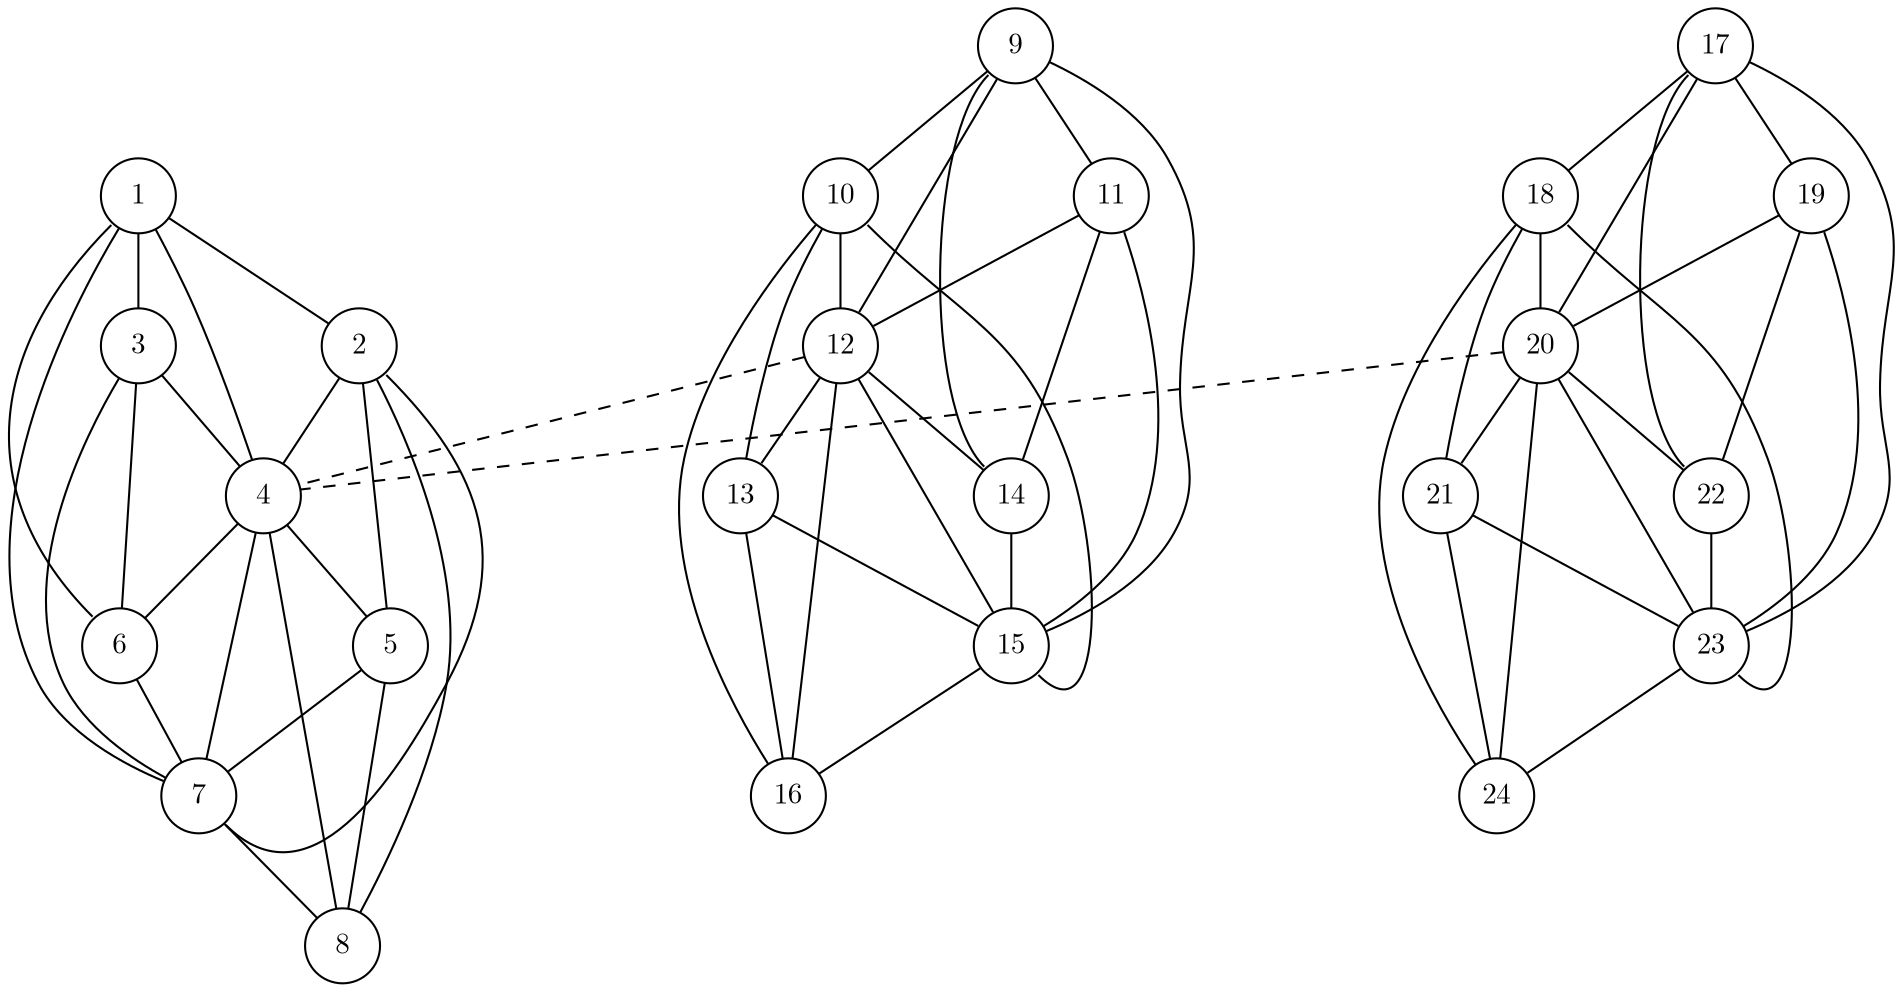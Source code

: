 /*
 * Build using:
 * neato -Tpdf -O cluster_08.dot
 *
 */
graph {
	graph [
		overlap=true,
		splines=true,
		margin = "0,0",
		fontname = "STIX Two Math",
		esep = "0.5"
	];

	node [
		shape=circle,
		fixedsize=true, // don't allow nodes to change sizes dynamically
		width=0.5, // relative to the underlying coordinate grid?
		color="black", // node border color (X11 or HTML colors)
		fillcolor="white", // node fill color (X11 or HTML colors)
		fontname = "STIX Two Math",
	];

	edge [
	];

	c1n1 [pos="01.00, 02.00!", label="1"];
	c1n2 [pos="02.00, 02.00!", label="2"];
	c1n3 [pos="00.50, 01.00!", label="3"];
	c1n4 [pos="01.50, 01.00!", label="4"];
	c1n5 [pos="02.50, 01.00!", label="5"];
	c1n6 [pos="00.00, 00.00!", label="6"];
	c1n7 [pos="01.00, 00.00!", label="7"];
	c1n8 [pos="02.00, 00.00!", label="8"];
	subgraph 1 {
		c1n1:sw -- c1n6:nw;
		c1n1 -- {c1n3 c1n7 c1n4 c1n2};
		c1n2 -- {c1n4 c1n8 c1n5};
		c1n2:se -- c1n7:se;
		c1n3 -- {c1n4 c1n7 c1n6};
		c1n4 -- {c1n5 c1n8 c1n7 c1n6};
		c1n5 -- {c1n7 c1n8};
		c1n6 -- {c1n7};
		c1n7 -- {c1n8 };
		c1n8 -- {};
	}

	c2n1 [pos="04.00, 02.00!", label="9"];
	c2n2 [pos="05.00, 02.00!", label="10"];
	c2n3 [pos="03.50, 01.00!", label="11"];
	c2n4 [pos="04.50, 01.00!", label="12"];
	c2n5 [pos="05.50, 01.00!", label="13"];
	c2n6 [pos="03.00, 00.00!", label="14"];
	c2n7 [pos="04.00, 00.00!", label="15"];
	c2n8 [pos="05.00, 00.00!", label="16"];
	subgraph 2 {
		c2n1:sw -- c2n6:nw;
		c2n1 -- {c2n3 c2n7 c2n4 c2n2};
		c2n2 -- {c2n4 c2n8 c2n5};
		c2n2:se -- c2n7:se;
		c2n3 -- {c2n4 c2n7 c2n6};
		c2n4 -- {c2n5 c2n8 c2n7 c2n6};
		c2n5 -- {c2n7 c2n8};
		c2n6 -- {c2n7};
		c2n7 -- {c2n8 };
		c2n8 -- {};
	}

	c3n1 [pos="01.00, -01.00!", label="17"];
	c3n2 [pos="02.00, -01.00!", label="18"];
	c3n3 [pos="00.50, -02.00!", label="19"];
	c3n4 [pos="01.50, -02.00!", label="20"];
	c3n5 [pos="02.50, -02.00!", label="21"];
	c3n6 [pos="00.00, -03.00!", label="22"];
	c3n7 [pos="01.00, -03.00!", label="23"];
	c3n8 [pos="02.00, -03.00!", label="24"];
	subgraph 3 {
		c3n1:sw -- c3n6:nw;
		c3n1 -- {c3n3 c3n7 c3n4 c3n2};
		c3n2 -- {c3n4 c3n8 c3n5};
		c3n2:se -- c3n7:se;
		c3n3 -- {c3n4 c3n7 c3n6};
		c3n4 -- {c3n5 c3n8 c3n7 c3n6};
		c3n5 -- {c3n7 c3n8};
		c3n6 -- {c3n7};
		c3n7 -- {c3n8 };
		c3n8 -- {};
	}

	c2n4 -- c1n4 [style = dashed];
	c3n4 -- c1n4 [style = dashed];
}
